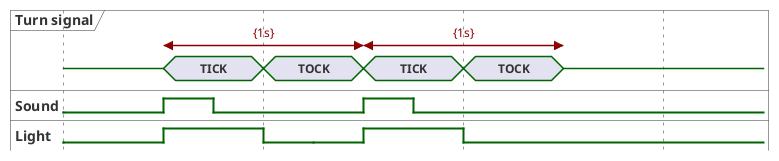 @startuml

hide time-axis
scale 100 as 200 pixels
concise "Turn signal" as turn
binary "Sound" as sound
binary "Light" as light

@0
turn is {-}
sound is LOW
light is LOW

@50
@50 <-> @+100 : {1s}
turn is "TICK"
sound is HIGH
light is HIGH

@75
sound is LOW

@100
turn is "TOCK"
light is LOW

@125
light is LOW

@150
@150 <-> @+100 : {1s}
turn is "TICK"
sound is HIGH
light is HIGH

@175
sound is LOW

@200
turn is "TOCK"
light is LOW

@250
turn is {-}

@enduml